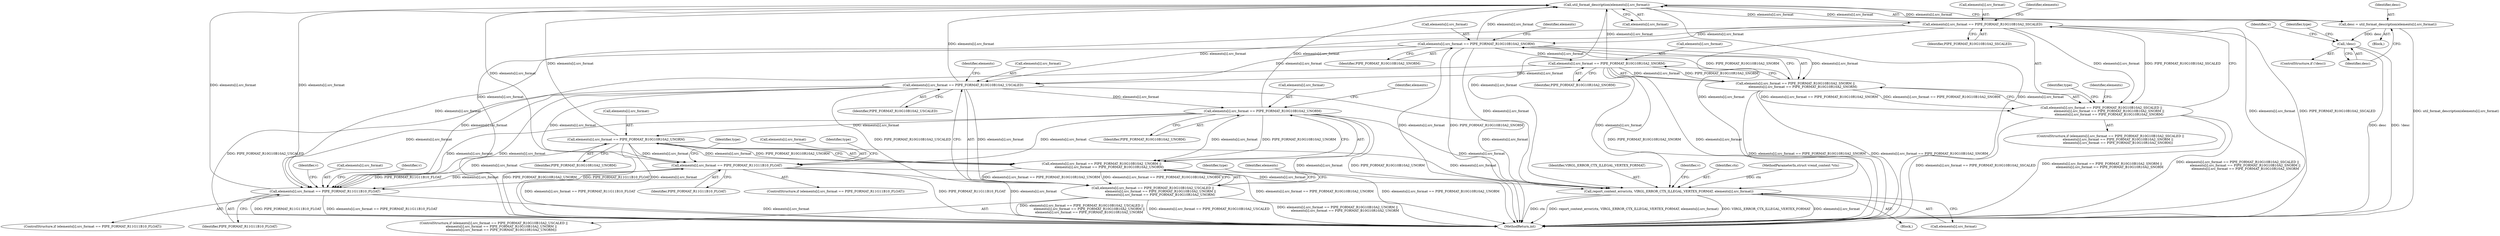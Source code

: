 digraph "0_virglrenderer_737c3350850ca4dbc5633b3bdb4118176ce59920@pointer" {
"1000158" [label="(Call,util_format_description(elements[i].src_format))"];
"1000374" [label="(Call,elements[i].src_format == PIPE_FORMAT_R10G10B10A2_SSCALED)"];
"1000158" [label="(Call,util_format_description(elements[i].src_format))"];
"1000382" [label="(Call,elements[i].src_format == PIPE_FORMAT_R10G10B10A2_SNORM)"];
"1000410" [label="(Call,elements[i].src_format == PIPE_FORMAT_R10G10B10A2_UNORM)"];
"1000402" [label="(Call,elements[i].src_format == PIPE_FORMAT_R10G10B10A2_USCALED)"];
"1000389" [label="(Call,elements[i].src_format == PIPE_FORMAT_B10G10R10A2_SNORM)"];
"1000417" [label="(Call,elements[i].src_format == PIPE_FORMAT_B10G10R10A2_UNORM)"];
"1000429" [label="(Call,elements[i].src_format == PIPE_FORMAT_R11G11B10_FLOAT)"];
"1000507" [label="(Call,elements[i].src_format == PIPE_FORMAT_R11G11B10_FLOAT)"];
"1000156" [label="(Call,desc = util_format_description(elements[i].src_format))"];
"1000165" [label="(Call,!desc)"];
"1000444" [label="(Call,report_context_error(ctx, VIRGL_ERROR_CTX_ILLEGAL_VERTEX_FORMAT, elements[i].src_format))"];
"1000373" [label="(Call,elements[i].src_format == PIPE_FORMAT_R10G10B10A2_SSCALED ||\n               elements[i].src_format == PIPE_FORMAT_R10G10B10A2_SNORM ||\n               elements[i].src_format == PIPE_FORMAT_B10G10R10A2_SNORM)"];
"1000381" [label="(Call,elements[i].src_format == PIPE_FORMAT_R10G10B10A2_SNORM ||\n               elements[i].src_format == PIPE_FORMAT_B10G10R10A2_SNORM)"];
"1000401" [label="(Call,elements[i].src_format == PIPE_FORMAT_R10G10B10A2_USCALED ||\n               elements[i].src_format == PIPE_FORMAT_R10G10B10A2_UNORM ||\n               elements[i].src_format == PIPE_FORMAT_B10G10R10A2_UNORM)"];
"1000409" [label="(Call,elements[i].src_format == PIPE_FORMAT_R10G10B10A2_UNORM ||\n               elements[i].src_format == PIPE_FORMAT_B10G10R10A2_UNORM)"];
"1000425" [label="(Identifier,type)"];
"1000418" [label="(Call,elements[i].src_format)"];
"1000437" [label="(Identifier,type)"];
"1000513" [label="(Identifier,PIPE_FORMAT_R11G11B10_FLOAT)"];
"1000400" [label="(ControlStructure,if (elements[i].src_format == PIPE_FORMAT_R10G10B10A2_USCALED ||\n               elements[i].src_format == PIPE_FORMAT_R10G10B10A2_UNORM ||\n               elements[i].src_format == PIPE_FORMAT_B10G10R10A2_UNORM))"];
"1000374" [label="(Call,elements[i].src_format == PIPE_FORMAT_R10G10B10A2_SSCALED)"];
"1000444" [label="(Call,report_context_error(ctx, VIRGL_ERROR_CTX_ILLEGAL_VERTEX_FORMAT, elements[i].src_format))"];
"1000518" [label="(Identifier,v)"];
"1000157" [label="(Identifier,desc)"];
"1000453" [label="(Identifier,v)"];
"1000441" [label="(Identifier,type)"];
"1000390" [label="(Call,elements[i].src_format)"];
"1000420" [label="(Identifier,elements)"];
"1000443" [label="(Block,)"];
"1000413" [label="(Identifier,elements)"];
"1000169" [label="(Identifier,v)"];
"1000164" [label="(ControlStructure,if (!desc))"];
"1000383" [label="(Call,elements[i].src_format)"];
"1000411" [label="(Call,elements[i].src_format)"];
"1000389" [label="(Call,elements[i].src_format == PIPE_FORMAT_B10G10R10A2_SNORM)"];
"1000397" [label="(Identifier,type)"];
"1000429" [label="(Call,elements[i].src_format == PIPE_FORMAT_R11G11B10_FLOAT)"];
"1000166" [label="(Identifier,desc)"];
"1000392" [label="(Identifier,elements)"];
"1000156" [label="(Call,desc = util_format_description(elements[i].src_format))"];
"1000410" [label="(Call,elements[i].src_format == PIPE_FORMAT_R10G10B10A2_UNORM)"];
"1000432" [label="(Identifier,elements)"];
"1000165" [label="(Call,!desc)"];
"1000382" [label="(Call,elements[i].src_format == PIPE_FORMAT_R10G10B10A2_SNORM)"];
"1000435" [label="(Identifier,PIPE_FORMAT_R11G11B10_FLOAT)"];
"1000416" [label="(Identifier,PIPE_FORMAT_R10G10B10A2_UNORM)"];
"1000375" [label="(Call,elements[i].src_format)"];
"1000401" [label="(Call,elements[i].src_format == PIPE_FORMAT_R10G10B10A2_USCALED ||\n               elements[i].src_format == PIPE_FORMAT_R10G10B10A2_UNORM ||\n               elements[i].src_format == PIPE_FORMAT_B10G10R10A2_UNORM)"];
"1000417" [label="(Call,elements[i].src_format == PIPE_FORMAT_B10G10R10A2_UNORM)"];
"1000445" [label="(Identifier,ctx)"];
"1000403" [label="(Call,elements[i].src_format)"];
"1000430" [label="(Call,elements[i].src_format)"];
"1000395" [label="(Identifier,PIPE_FORMAT_B10G10R10A2_SNORM)"];
"1000372" [label="(ControlStructure,if (elements[i].src_format == PIPE_FORMAT_R10G10B10A2_SSCALED ||\n               elements[i].src_format == PIPE_FORMAT_R10G10B10A2_SNORM ||\n               elements[i].src_format == PIPE_FORMAT_B10G10R10A2_SNORM))"];
"1000380" [label="(Identifier,PIPE_FORMAT_R10G10B10A2_SSCALED)"];
"1000173" [label="(Identifier,type)"];
"1000159" [label="(Call,elements[i].src_format)"];
"1000385" [label="(Identifier,elements)"];
"1000641" [label="(MethodReturn,int)"];
"1000428" [label="(ControlStructure,if (elements[i].src_format == PIPE_FORMAT_R11G11B10_FLOAT))"];
"1000140" [label="(Block,)"];
"1000158" [label="(Call,util_format_description(elements[i].src_format))"];
"1000506" [label="(ControlStructure,if (elements[i].src_format == PIPE_FORMAT_R11G11B10_FLOAT))"];
"1000101" [label="(MethodParameterIn,struct vrend_context *ctx)"];
"1000405" [label="(Identifier,elements)"];
"1000528" [label="(Identifier,v)"];
"1000388" [label="(Identifier,PIPE_FORMAT_R10G10B10A2_SNORM)"];
"1000446" [label="(Identifier,VIRGL_ERROR_CTX_ILLEGAL_VERTEX_FORMAT)"];
"1000402" [label="(Call,elements[i].src_format == PIPE_FORMAT_R10G10B10A2_USCALED)"];
"1000507" [label="(Call,elements[i].src_format == PIPE_FORMAT_R11G11B10_FLOAT)"];
"1000408" [label="(Identifier,PIPE_FORMAT_R10G10B10A2_USCALED)"];
"1000409" [label="(Call,elements[i].src_format == PIPE_FORMAT_R10G10B10A2_UNORM ||\n               elements[i].src_format == PIPE_FORMAT_B10G10R10A2_UNORM)"];
"1000381" [label="(Call,elements[i].src_format == PIPE_FORMAT_R10G10B10A2_SNORM ||\n               elements[i].src_format == PIPE_FORMAT_B10G10R10A2_SNORM)"];
"1000447" [label="(Call,elements[i].src_format)"];
"1000373" [label="(Call,elements[i].src_format == PIPE_FORMAT_R10G10B10A2_SSCALED ||\n               elements[i].src_format == PIPE_FORMAT_R10G10B10A2_SNORM ||\n               elements[i].src_format == PIPE_FORMAT_B10G10R10A2_SNORM)"];
"1000508" [label="(Call,elements[i].src_format)"];
"1000423" [label="(Identifier,PIPE_FORMAT_B10G10R10A2_UNORM)"];
"1000158" -> "1000156"  [label="AST: "];
"1000158" -> "1000159"  [label="CFG: "];
"1000159" -> "1000158"  [label="AST: "];
"1000156" -> "1000158"  [label="CFG: "];
"1000158" -> "1000641"  [label="DDG: elements[i].src_format"];
"1000158" -> "1000156"  [label="DDG: elements[i].src_format"];
"1000374" -> "1000158"  [label="DDG: elements[i].src_format"];
"1000382" -> "1000158"  [label="DDG: elements[i].src_format"];
"1000410" -> "1000158"  [label="DDG: elements[i].src_format"];
"1000402" -> "1000158"  [label="DDG: elements[i].src_format"];
"1000417" -> "1000158"  [label="DDG: elements[i].src_format"];
"1000389" -> "1000158"  [label="DDG: elements[i].src_format"];
"1000429" -> "1000158"  [label="DDG: elements[i].src_format"];
"1000507" -> "1000158"  [label="DDG: elements[i].src_format"];
"1000158" -> "1000374"  [label="DDG: elements[i].src_format"];
"1000158" -> "1000444"  [label="DDG: elements[i].src_format"];
"1000158" -> "1000507"  [label="DDG: elements[i].src_format"];
"1000374" -> "1000373"  [label="AST: "];
"1000374" -> "1000380"  [label="CFG: "];
"1000375" -> "1000374"  [label="AST: "];
"1000380" -> "1000374"  [label="AST: "];
"1000385" -> "1000374"  [label="CFG: "];
"1000373" -> "1000374"  [label="CFG: "];
"1000374" -> "1000641"  [label="DDG: elements[i].src_format"];
"1000374" -> "1000641"  [label="DDG: PIPE_FORMAT_R10G10B10A2_SSCALED"];
"1000374" -> "1000373"  [label="DDG: elements[i].src_format"];
"1000374" -> "1000373"  [label="DDG: PIPE_FORMAT_R10G10B10A2_SSCALED"];
"1000374" -> "1000382"  [label="DDG: elements[i].src_format"];
"1000374" -> "1000402"  [label="DDG: elements[i].src_format"];
"1000374" -> "1000444"  [label="DDG: elements[i].src_format"];
"1000374" -> "1000507"  [label="DDG: elements[i].src_format"];
"1000382" -> "1000381"  [label="AST: "];
"1000382" -> "1000388"  [label="CFG: "];
"1000383" -> "1000382"  [label="AST: "];
"1000388" -> "1000382"  [label="AST: "];
"1000392" -> "1000382"  [label="CFG: "];
"1000381" -> "1000382"  [label="CFG: "];
"1000382" -> "1000641"  [label="DDG: elements[i].src_format"];
"1000382" -> "1000641"  [label="DDG: PIPE_FORMAT_R10G10B10A2_SNORM"];
"1000382" -> "1000381"  [label="DDG: elements[i].src_format"];
"1000382" -> "1000381"  [label="DDG: PIPE_FORMAT_R10G10B10A2_SNORM"];
"1000382" -> "1000389"  [label="DDG: elements[i].src_format"];
"1000382" -> "1000402"  [label="DDG: elements[i].src_format"];
"1000382" -> "1000444"  [label="DDG: elements[i].src_format"];
"1000382" -> "1000507"  [label="DDG: elements[i].src_format"];
"1000410" -> "1000409"  [label="AST: "];
"1000410" -> "1000416"  [label="CFG: "];
"1000411" -> "1000410"  [label="AST: "];
"1000416" -> "1000410"  [label="AST: "];
"1000420" -> "1000410"  [label="CFG: "];
"1000409" -> "1000410"  [label="CFG: "];
"1000410" -> "1000641"  [label="DDG: elements[i].src_format"];
"1000410" -> "1000641"  [label="DDG: PIPE_FORMAT_R10G10B10A2_UNORM"];
"1000410" -> "1000409"  [label="DDG: elements[i].src_format"];
"1000410" -> "1000409"  [label="DDG: PIPE_FORMAT_R10G10B10A2_UNORM"];
"1000402" -> "1000410"  [label="DDG: elements[i].src_format"];
"1000410" -> "1000417"  [label="DDG: elements[i].src_format"];
"1000410" -> "1000429"  [label="DDG: elements[i].src_format"];
"1000410" -> "1000444"  [label="DDG: elements[i].src_format"];
"1000410" -> "1000507"  [label="DDG: elements[i].src_format"];
"1000402" -> "1000401"  [label="AST: "];
"1000402" -> "1000408"  [label="CFG: "];
"1000403" -> "1000402"  [label="AST: "];
"1000408" -> "1000402"  [label="AST: "];
"1000413" -> "1000402"  [label="CFG: "];
"1000401" -> "1000402"  [label="CFG: "];
"1000402" -> "1000641"  [label="DDG: PIPE_FORMAT_R10G10B10A2_USCALED"];
"1000402" -> "1000641"  [label="DDG: elements[i].src_format"];
"1000402" -> "1000401"  [label="DDG: elements[i].src_format"];
"1000402" -> "1000401"  [label="DDG: PIPE_FORMAT_R10G10B10A2_USCALED"];
"1000389" -> "1000402"  [label="DDG: elements[i].src_format"];
"1000402" -> "1000429"  [label="DDG: elements[i].src_format"];
"1000402" -> "1000444"  [label="DDG: elements[i].src_format"];
"1000402" -> "1000507"  [label="DDG: elements[i].src_format"];
"1000389" -> "1000381"  [label="AST: "];
"1000389" -> "1000395"  [label="CFG: "];
"1000390" -> "1000389"  [label="AST: "];
"1000395" -> "1000389"  [label="AST: "];
"1000381" -> "1000389"  [label="CFG: "];
"1000389" -> "1000641"  [label="DDG: elements[i].src_format"];
"1000389" -> "1000641"  [label="DDG: PIPE_FORMAT_B10G10R10A2_SNORM"];
"1000389" -> "1000381"  [label="DDG: elements[i].src_format"];
"1000389" -> "1000381"  [label="DDG: PIPE_FORMAT_B10G10R10A2_SNORM"];
"1000389" -> "1000444"  [label="DDG: elements[i].src_format"];
"1000389" -> "1000507"  [label="DDG: elements[i].src_format"];
"1000417" -> "1000409"  [label="AST: "];
"1000417" -> "1000423"  [label="CFG: "];
"1000418" -> "1000417"  [label="AST: "];
"1000423" -> "1000417"  [label="AST: "];
"1000409" -> "1000417"  [label="CFG: "];
"1000417" -> "1000641"  [label="DDG: PIPE_FORMAT_B10G10R10A2_UNORM"];
"1000417" -> "1000641"  [label="DDG: elements[i].src_format"];
"1000417" -> "1000409"  [label="DDG: elements[i].src_format"];
"1000417" -> "1000409"  [label="DDG: PIPE_FORMAT_B10G10R10A2_UNORM"];
"1000417" -> "1000429"  [label="DDG: elements[i].src_format"];
"1000417" -> "1000444"  [label="DDG: elements[i].src_format"];
"1000417" -> "1000507"  [label="DDG: elements[i].src_format"];
"1000429" -> "1000428"  [label="AST: "];
"1000429" -> "1000435"  [label="CFG: "];
"1000430" -> "1000429"  [label="AST: "];
"1000435" -> "1000429"  [label="AST: "];
"1000437" -> "1000429"  [label="CFG: "];
"1000441" -> "1000429"  [label="CFG: "];
"1000429" -> "1000641"  [label="DDG: PIPE_FORMAT_R11G11B10_FLOAT"];
"1000429" -> "1000641"  [label="DDG: elements[i].src_format"];
"1000429" -> "1000641"  [label="DDG: elements[i].src_format == PIPE_FORMAT_R11G11B10_FLOAT"];
"1000507" -> "1000429"  [label="DDG: PIPE_FORMAT_R11G11B10_FLOAT"];
"1000429" -> "1000444"  [label="DDG: elements[i].src_format"];
"1000429" -> "1000507"  [label="DDG: elements[i].src_format"];
"1000429" -> "1000507"  [label="DDG: PIPE_FORMAT_R11G11B10_FLOAT"];
"1000507" -> "1000506"  [label="AST: "];
"1000507" -> "1000513"  [label="CFG: "];
"1000508" -> "1000507"  [label="AST: "];
"1000513" -> "1000507"  [label="AST: "];
"1000518" -> "1000507"  [label="CFG: "];
"1000528" -> "1000507"  [label="CFG: "];
"1000507" -> "1000641"  [label="DDG: PIPE_FORMAT_R11G11B10_FLOAT"];
"1000507" -> "1000641"  [label="DDG: elements[i].src_format == PIPE_FORMAT_R11G11B10_FLOAT"];
"1000507" -> "1000641"  [label="DDG: elements[i].src_format"];
"1000156" -> "1000140"  [label="AST: "];
"1000157" -> "1000156"  [label="AST: "];
"1000166" -> "1000156"  [label="CFG: "];
"1000156" -> "1000641"  [label="DDG: util_format_description(elements[i].src_format)"];
"1000156" -> "1000165"  [label="DDG: desc"];
"1000165" -> "1000164"  [label="AST: "];
"1000165" -> "1000166"  [label="CFG: "];
"1000166" -> "1000165"  [label="AST: "];
"1000169" -> "1000165"  [label="CFG: "];
"1000173" -> "1000165"  [label="CFG: "];
"1000165" -> "1000641"  [label="DDG: desc"];
"1000165" -> "1000641"  [label="DDG: !desc"];
"1000444" -> "1000443"  [label="AST: "];
"1000444" -> "1000447"  [label="CFG: "];
"1000445" -> "1000444"  [label="AST: "];
"1000446" -> "1000444"  [label="AST: "];
"1000447" -> "1000444"  [label="AST: "];
"1000453" -> "1000444"  [label="CFG: "];
"1000444" -> "1000641"  [label="DDG: VIRGL_ERROR_CTX_ILLEGAL_VERTEX_FORMAT"];
"1000444" -> "1000641"  [label="DDG: elements[i].src_format"];
"1000444" -> "1000641"  [label="DDG: ctx"];
"1000444" -> "1000641"  [label="DDG: report_context_error(ctx, VIRGL_ERROR_CTX_ILLEGAL_VERTEX_FORMAT, elements[i].src_format)"];
"1000101" -> "1000444"  [label="DDG: ctx"];
"1000373" -> "1000372"  [label="AST: "];
"1000373" -> "1000381"  [label="CFG: "];
"1000381" -> "1000373"  [label="AST: "];
"1000397" -> "1000373"  [label="CFG: "];
"1000405" -> "1000373"  [label="CFG: "];
"1000373" -> "1000641"  [label="DDG: elements[i].src_format == PIPE_FORMAT_R10G10B10A2_SSCALED ||\n               elements[i].src_format == PIPE_FORMAT_R10G10B10A2_SNORM ||\n               elements[i].src_format == PIPE_FORMAT_B10G10R10A2_SNORM"];
"1000373" -> "1000641"  [label="DDG: elements[i].src_format == PIPE_FORMAT_R10G10B10A2_SSCALED"];
"1000373" -> "1000641"  [label="DDG: elements[i].src_format == PIPE_FORMAT_R10G10B10A2_SNORM ||\n               elements[i].src_format == PIPE_FORMAT_B10G10R10A2_SNORM"];
"1000381" -> "1000373"  [label="DDG: elements[i].src_format == PIPE_FORMAT_R10G10B10A2_SNORM"];
"1000381" -> "1000373"  [label="DDG: elements[i].src_format == PIPE_FORMAT_B10G10R10A2_SNORM"];
"1000381" -> "1000641"  [label="DDG: elements[i].src_format == PIPE_FORMAT_B10G10R10A2_SNORM"];
"1000381" -> "1000641"  [label="DDG: elements[i].src_format == PIPE_FORMAT_R10G10B10A2_SNORM"];
"1000401" -> "1000400"  [label="AST: "];
"1000401" -> "1000409"  [label="CFG: "];
"1000409" -> "1000401"  [label="AST: "];
"1000425" -> "1000401"  [label="CFG: "];
"1000432" -> "1000401"  [label="CFG: "];
"1000401" -> "1000641"  [label="DDG: elements[i].src_format == PIPE_FORMAT_R10G10B10A2_UNORM ||\n               elements[i].src_format == PIPE_FORMAT_B10G10R10A2_UNORM"];
"1000401" -> "1000641"  [label="DDG: elements[i].src_format == PIPE_FORMAT_R10G10B10A2_USCALED ||\n               elements[i].src_format == PIPE_FORMAT_R10G10B10A2_UNORM ||\n               elements[i].src_format == PIPE_FORMAT_B10G10R10A2_UNORM"];
"1000401" -> "1000641"  [label="DDG: elements[i].src_format == PIPE_FORMAT_R10G10B10A2_USCALED"];
"1000409" -> "1000401"  [label="DDG: elements[i].src_format == PIPE_FORMAT_R10G10B10A2_UNORM"];
"1000409" -> "1000401"  [label="DDG: elements[i].src_format == PIPE_FORMAT_B10G10R10A2_UNORM"];
"1000409" -> "1000641"  [label="DDG: elements[i].src_format == PIPE_FORMAT_R10G10B10A2_UNORM"];
"1000409" -> "1000641"  [label="DDG: elements[i].src_format == PIPE_FORMAT_B10G10R10A2_UNORM"];
}
